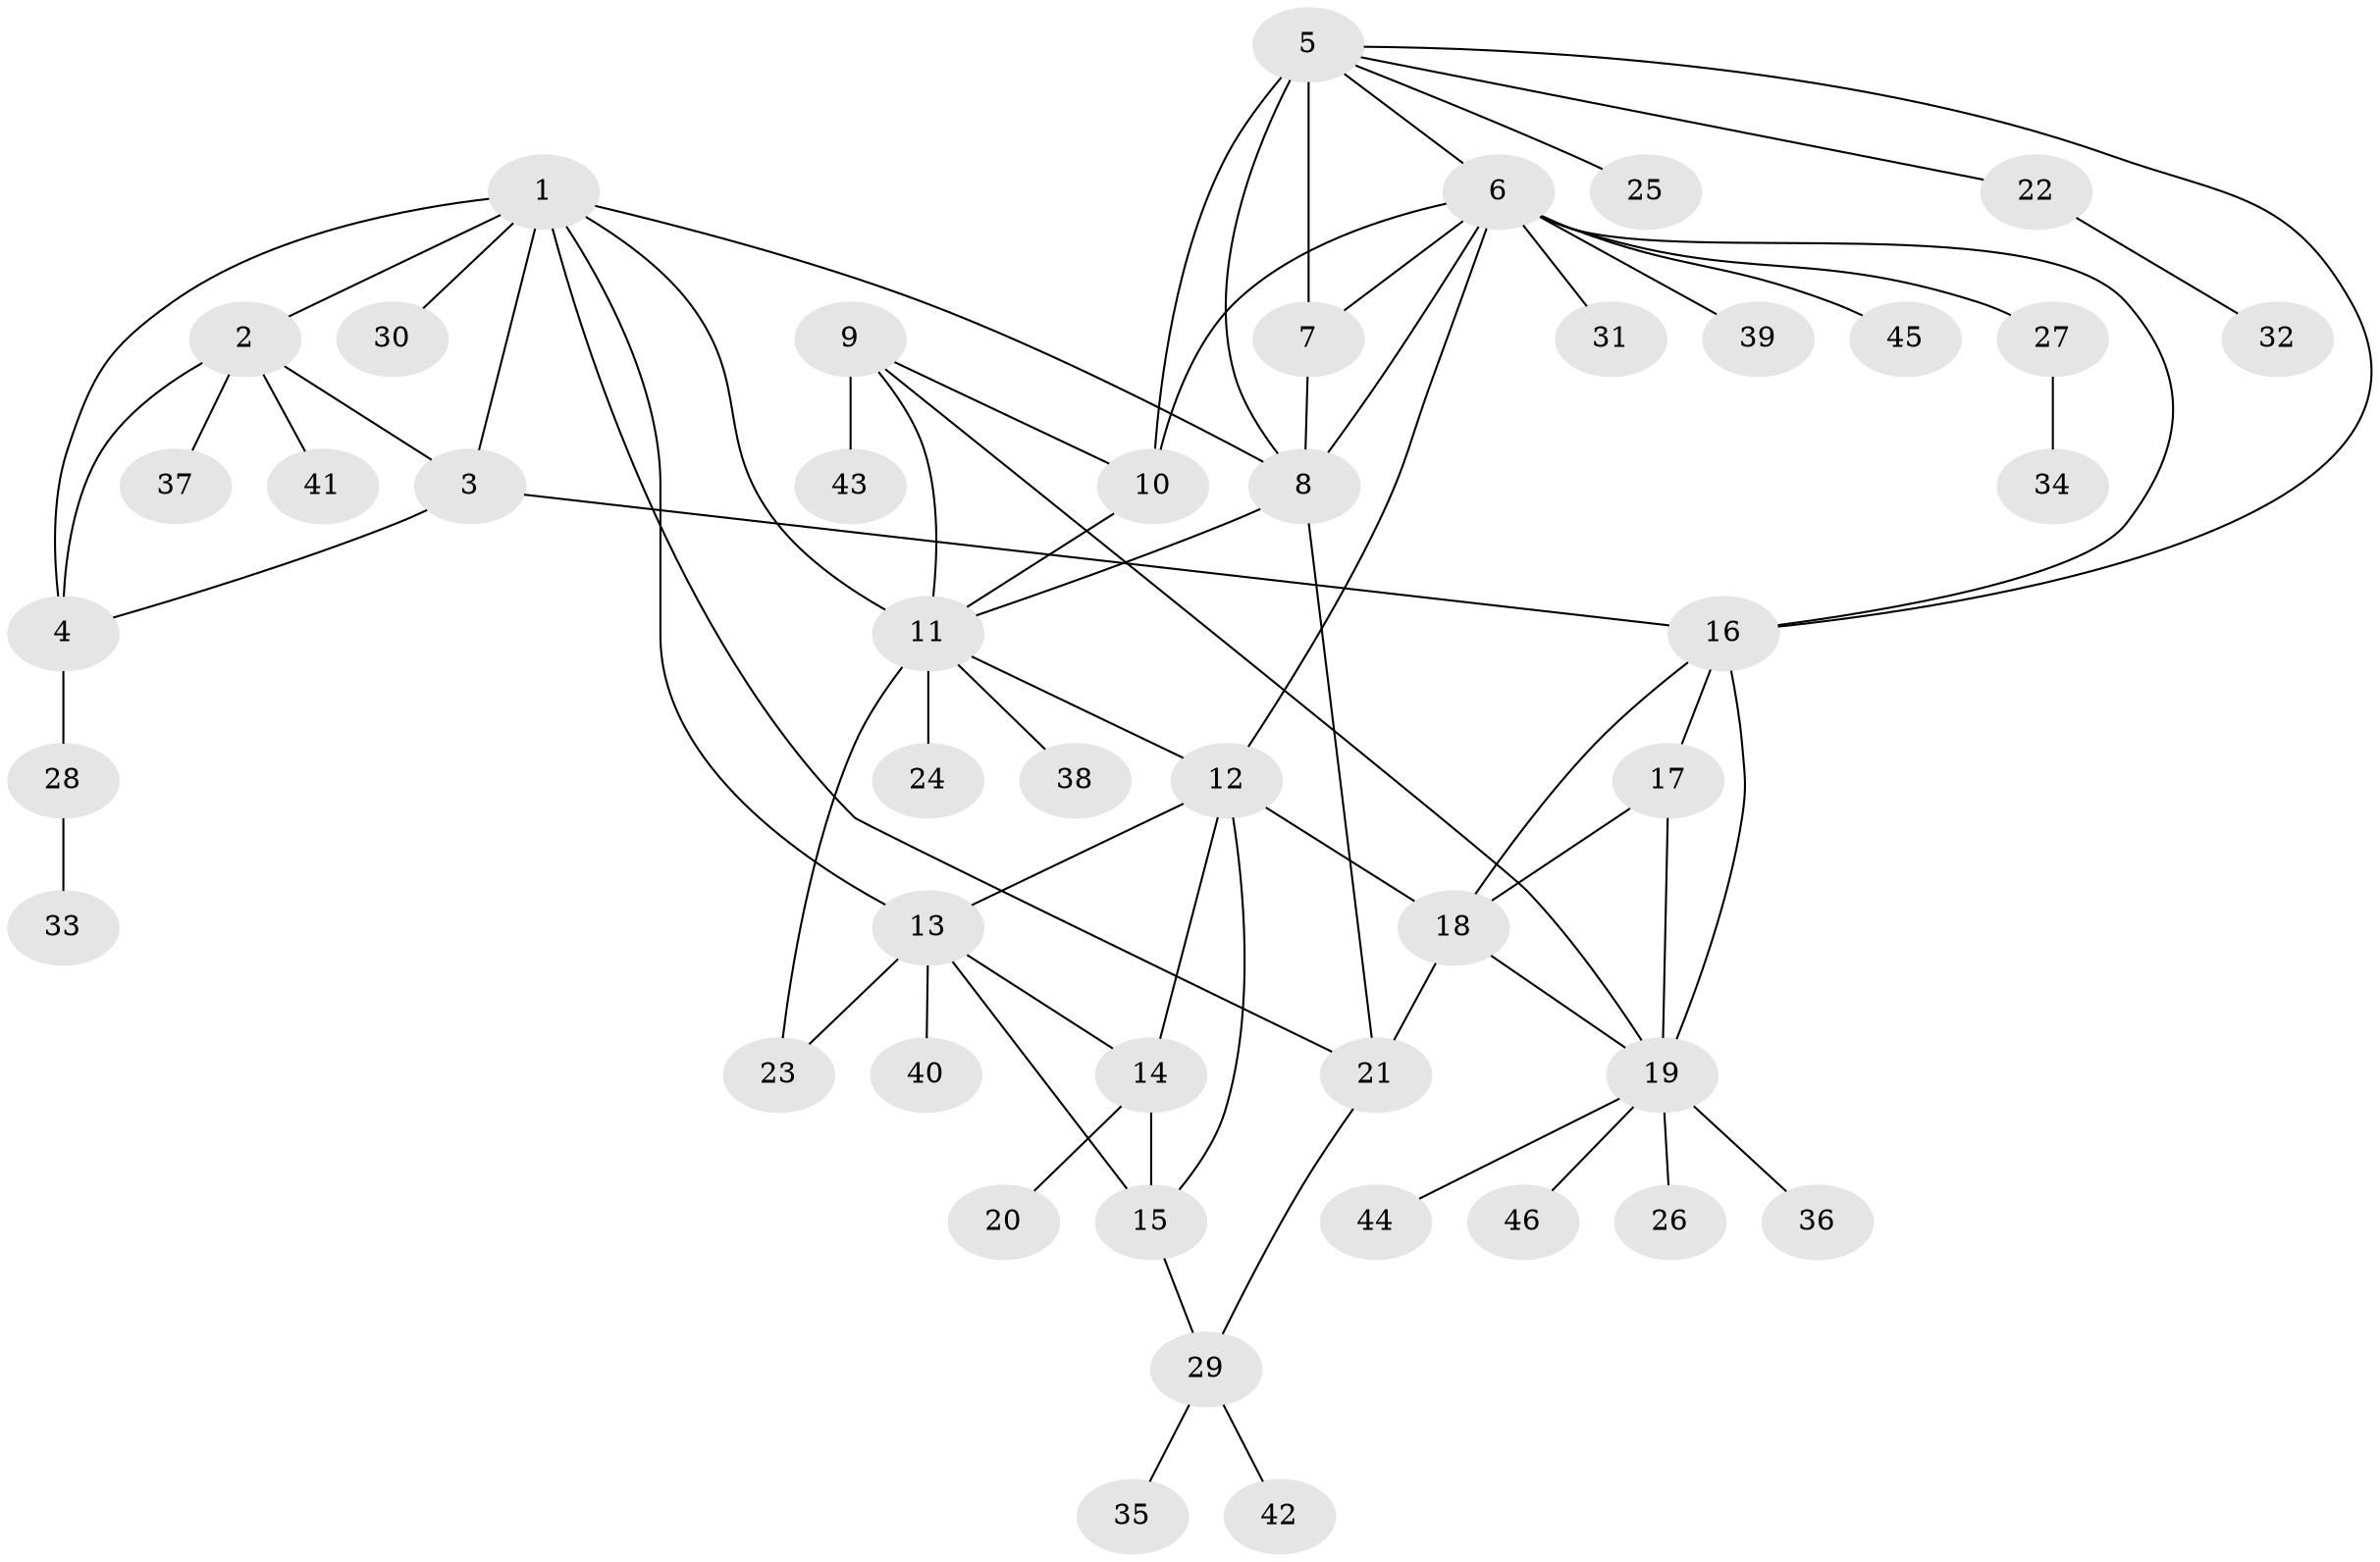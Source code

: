 // original degree distribution, {9: 0.021739130434782608, 6: 0.03260869565217391, 4: 0.043478260869565216, 5: 0.05434782608695652, 11: 0.010869565217391304, 12: 0.010869565217391304, 7: 0.043478260869565216, 3: 0.043478260869565216, 14: 0.010869565217391304, 1: 0.5434782608695652, 2: 0.18478260869565216}
// Generated by graph-tools (version 1.1) at 2025/52/03/04/25 22:52:18]
// undirected, 46 vertices, 71 edges
graph export_dot {
  node [color=gray90,style=filled];
  1;
  2;
  3;
  4;
  5;
  6;
  7;
  8;
  9;
  10;
  11;
  12;
  13;
  14;
  15;
  16;
  17;
  18;
  19;
  20;
  21;
  22;
  23;
  24;
  25;
  26;
  27;
  28;
  29;
  30;
  31;
  32;
  33;
  34;
  35;
  36;
  37;
  38;
  39;
  40;
  41;
  42;
  43;
  44;
  45;
  46;
  1 -- 2 [weight=1.0];
  1 -- 3 [weight=1.0];
  1 -- 4 [weight=1.0];
  1 -- 8 [weight=1.0];
  1 -- 11 [weight=1.0];
  1 -- 13 [weight=1.0];
  1 -- 21 [weight=1.0];
  1 -- 30 [weight=1.0];
  2 -- 3 [weight=1.0];
  2 -- 4 [weight=1.0];
  2 -- 37 [weight=1.0];
  2 -- 41 [weight=1.0];
  3 -- 4 [weight=1.0];
  3 -- 16 [weight=1.0];
  4 -- 28 [weight=1.0];
  5 -- 6 [weight=1.0];
  5 -- 7 [weight=9.0];
  5 -- 8 [weight=1.0];
  5 -- 10 [weight=1.0];
  5 -- 16 [weight=1.0];
  5 -- 22 [weight=1.0];
  5 -- 25 [weight=1.0];
  6 -- 7 [weight=1.0];
  6 -- 8 [weight=1.0];
  6 -- 10 [weight=1.0];
  6 -- 12 [weight=1.0];
  6 -- 16 [weight=1.0];
  6 -- 27 [weight=1.0];
  6 -- 31 [weight=1.0];
  6 -- 39 [weight=1.0];
  6 -- 45 [weight=1.0];
  7 -- 8 [weight=1.0];
  8 -- 11 [weight=1.0];
  8 -- 21 [weight=1.0];
  9 -- 10 [weight=2.0];
  9 -- 11 [weight=1.0];
  9 -- 19 [weight=1.0];
  9 -- 43 [weight=1.0];
  10 -- 11 [weight=2.0];
  11 -- 12 [weight=1.0];
  11 -- 23 [weight=5.0];
  11 -- 24 [weight=1.0];
  11 -- 38 [weight=1.0];
  12 -- 13 [weight=1.0];
  12 -- 14 [weight=1.0];
  12 -- 15 [weight=1.0];
  12 -- 18 [weight=1.0];
  13 -- 14 [weight=1.0];
  13 -- 15 [weight=1.0];
  13 -- 23 [weight=1.0];
  13 -- 40 [weight=1.0];
  14 -- 15 [weight=2.0];
  14 -- 20 [weight=1.0];
  15 -- 29 [weight=1.0];
  16 -- 17 [weight=1.0];
  16 -- 18 [weight=1.0];
  16 -- 19 [weight=1.0];
  17 -- 18 [weight=1.0];
  17 -- 19 [weight=1.0];
  18 -- 19 [weight=1.0];
  18 -- 21 [weight=1.0];
  19 -- 26 [weight=1.0];
  19 -- 36 [weight=1.0];
  19 -- 44 [weight=1.0];
  19 -- 46 [weight=1.0];
  21 -- 29 [weight=1.0];
  22 -- 32 [weight=1.0];
  27 -- 34 [weight=1.0];
  28 -- 33 [weight=1.0];
  29 -- 35 [weight=1.0];
  29 -- 42 [weight=1.0];
}
